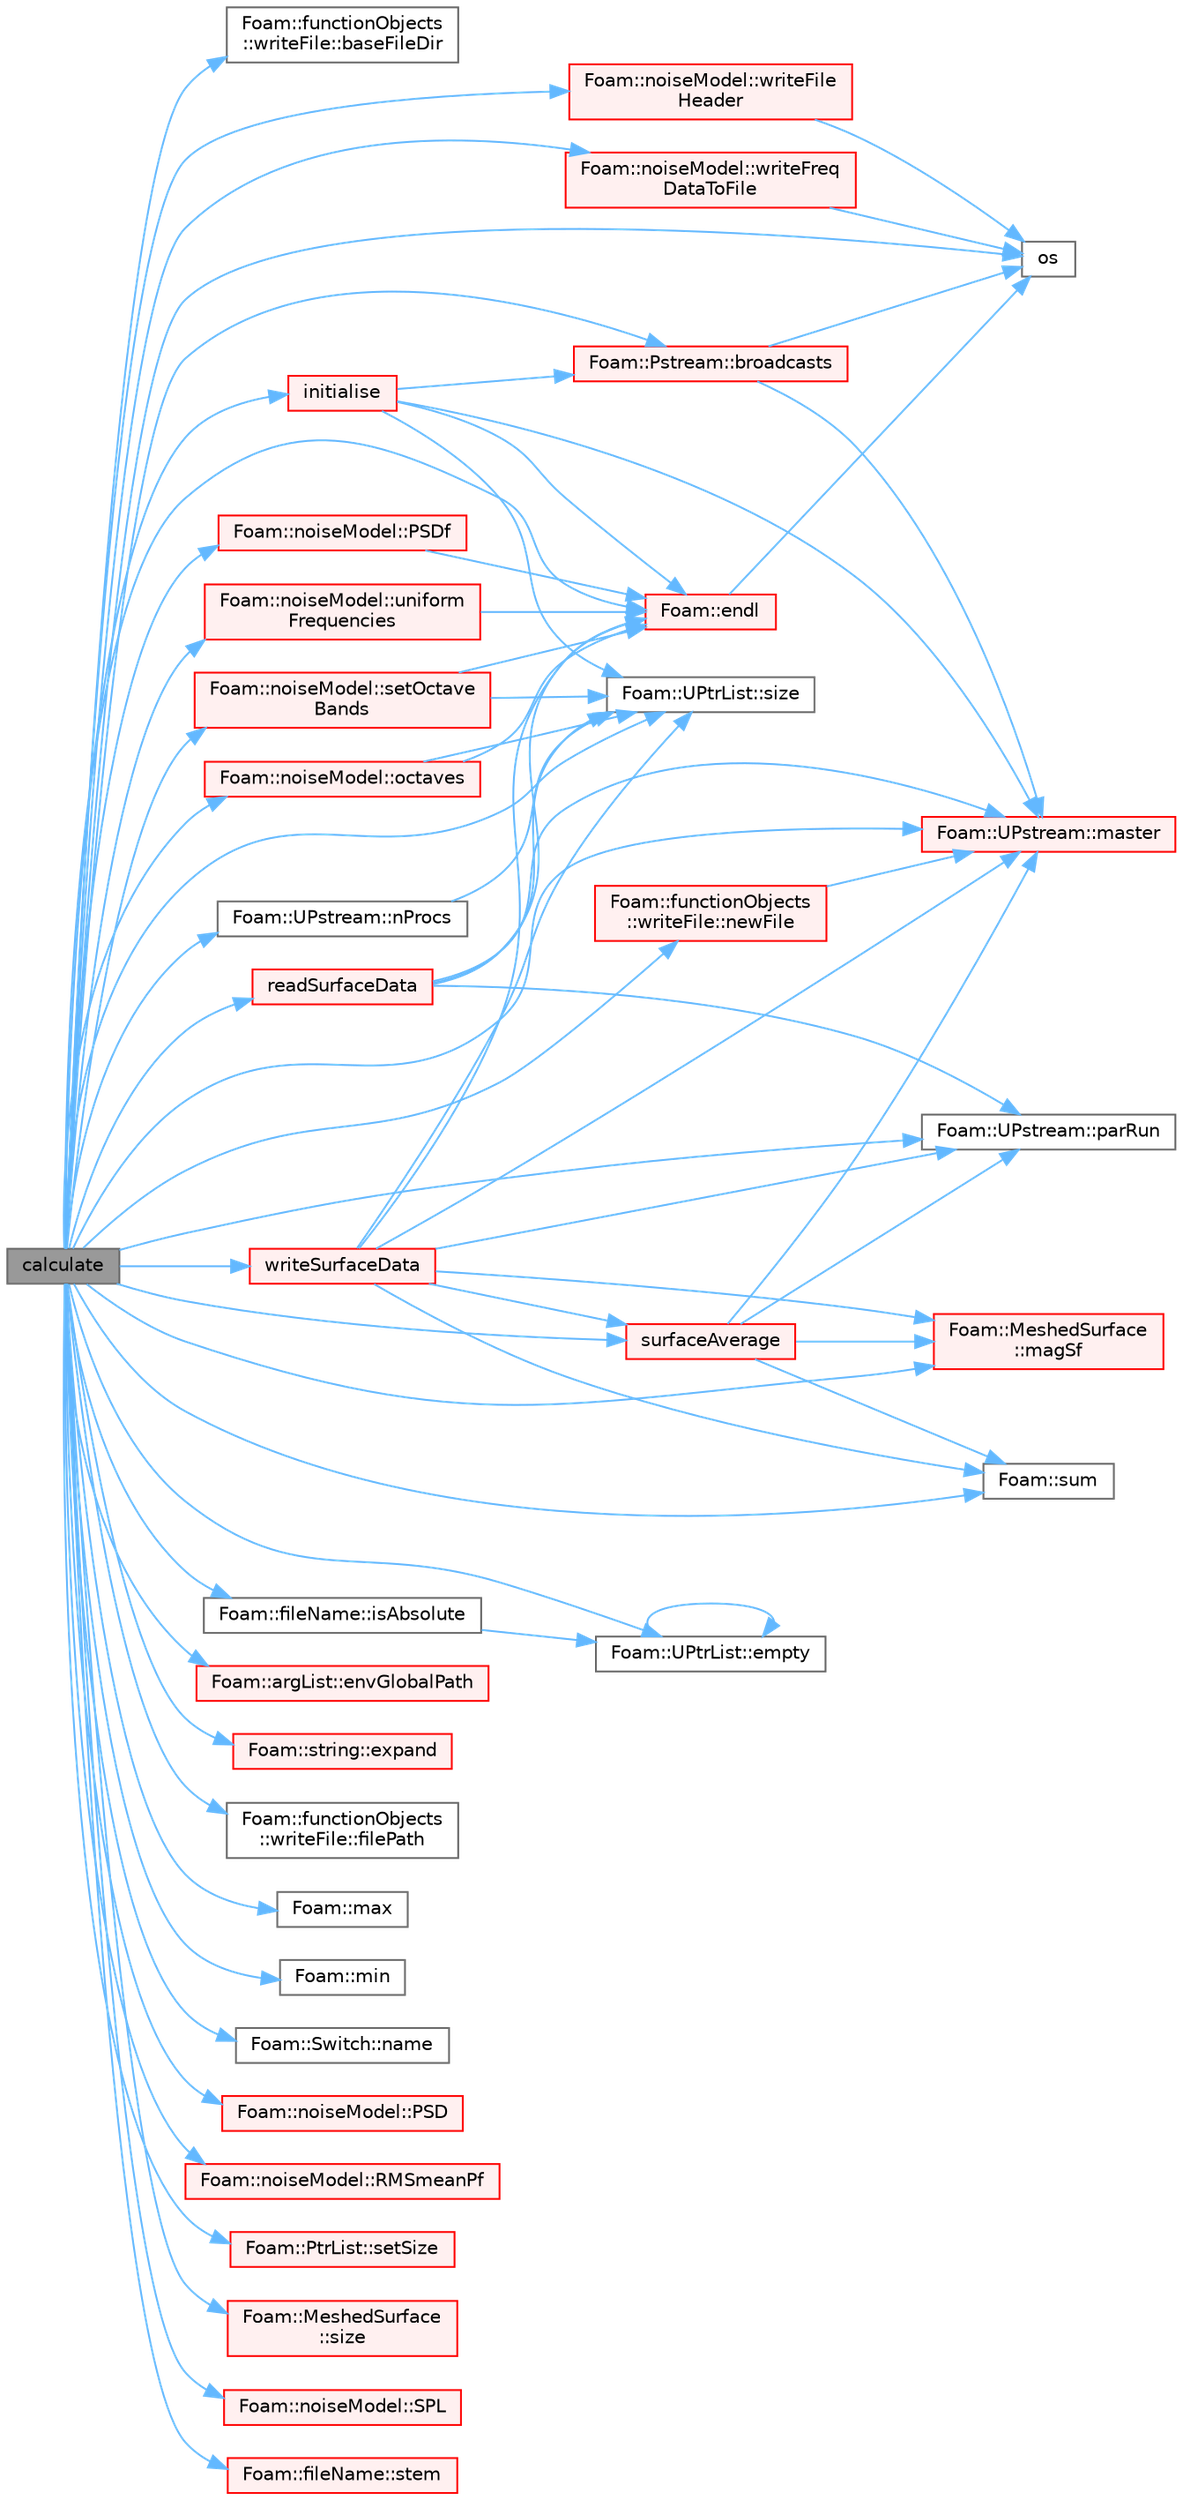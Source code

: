 digraph "calculate"
{
 // LATEX_PDF_SIZE
  bgcolor="transparent";
  edge [fontname=Helvetica,fontsize=10,labelfontname=Helvetica,labelfontsize=10];
  node [fontname=Helvetica,fontsize=10,shape=box,height=0.2,width=0.4];
  rankdir="LR";
  Node1 [id="Node000001",label="calculate",height=0.2,width=0.4,color="gray40", fillcolor="grey60", style="filled", fontcolor="black",tooltip=" "];
  Node1 -> Node2 [id="edge1_Node000001_Node000002",color="steelblue1",style="solid",tooltip=" "];
  Node2 [id="Node000002",label="Foam::functionObjects\l::writeFile::baseFileDir",height=0.2,width=0.4,color="grey40", fillcolor="white", style="filled",URL="$classFoam_1_1functionObjects_1_1writeFile.html#a1af3f7eab05afefbe183df0b5b0c1b20",tooltip=" "];
  Node1 -> Node3 [id="edge2_Node000001_Node000003",color="steelblue1",style="solid",tooltip=" "];
  Node3 [id="Node000003",label="Foam::Pstream::broadcasts",height=0.2,width=0.4,color="red", fillcolor="#FFF0F0", style="filled",URL="$classFoam_1_1Pstream.html#afa7a0d461e6372ade669201afce0e1c3",tooltip=" "];
  Node3 -> Node9 [id="edge3_Node000003_Node000009",color="steelblue1",style="solid",tooltip=" "];
  Node9 [id="Node000009",label="Foam::UPstream::master",height=0.2,width=0.4,color="red", fillcolor="#FFF0F0", style="filled",URL="$classFoam_1_1UPstream.html#a60159c36fcc2e247e0cb24b89914f1e4",tooltip=" "];
  Node3 -> Node11 [id="edge4_Node000003_Node000011",color="steelblue1",style="solid",tooltip=" "];
  Node11 [id="Node000011",label="os",height=0.2,width=0.4,color="grey40", fillcolor="white", style="filled",URL="$faMeshWriteEdgesOBJ_8H.html#abea05d50bd7259b44f2002c0382ba13e",tooltip=" "];
  Node1 -> Node13 [id="edge5_Node000001_Node000013",color="steelblue1",style="solid",tooltip=" "];
  Node13 [id="Node000013",label="Foam::UPtrList::empty",height=0.2,width=0.4,color="grey40", fillcolor="white", style="filled",URL="$classFoam_1_1UPtrList.html#a3f6fc5de06a318920d84f3c3742db07f",tooltip=" "];
  Node13 -> Node13 [id="edge6_Node000013_Node000013",color="steelblue1",style="solid",tooltip=" "];
  Node1 -> Node14 [id="edge7_Node000001_Node000014",color="steelblue1",style="solid",tooltip=" "];
  Node14 [id="Node000014",label="Foam::endl",height=0.2,width=0.4,color="red", fillcolor="#FFF0F0", style="filled",URL="$namespaceFoam.html#a7d5eca45a323264dc5fe811500ebda47",tooltip=" "];
  Node14 -> Node11 [id="edge8_Node000014_Node000011",color="steelblue1",style="solid",tooltip=" "];
  Node1 -> Node17 [id="edge9_Node000001_Node000017",color="steelblue1",style="solid",tooltip=" "];
  Node17 [id="Node000017",label="Foam::argList::envGlobalPath",height=0.2,width=0.4,color="red", fillcolor="#FFF0F0", style="filled",URL="$classFoam_1_1argList.html#a420bbc7af431d7760a39ddc479f23b89",tooltip=" "];
  Node1 -> Node21 [id="edge10_Node000001_Node000021",color="steelblue1",style="solid",tooltip=" "];
  Node21 [id="Node000021",label="Foam::string::expand",height=0.2,width=0.4,color="red", fillcolor="#FFF0F0", style="filled",URL="$classFoam_1_1string.html#a99762e1bec412804aad30b9752abbac2",tooltip=" "];
  Node1 -> Node25 [id="edge11_Node000001_Node000025",color="steelblue1",style="solid",tooltip=" "];
  Node25 [id="Node000025",label="Foam::functionObjects\l::writeFile::filePath",height=0.2,width=0.4,color="grey40", fillcolor="white", style="filled",URL="$classFoam_1_1functionObjects_1_1writeFile.html#add2ec7f7a26b72f6e6355515a1b6e9f0",tooltip=" "];
  Node1 -> Node26 [id="edge12_Node000001_Node000026",color="steelblue1",style="solid",tooltip=" "];
  Node26 [id="Node000026",label="initialise",height=0.2,width=0.4,color="red", fillcolor="#FFF0F0", style="filled",URL="$classFoam_1_1noiseModels_1_1surfaceNoise.html#a12e93a7372f50d58498e5eeb69cf3199",tooltip=" "];
  Node26 -> Node3 [id="edge13_Node000026_Node000003",color="steelblue1",style="solid",tooltip=" "];
  Node26 -> Node14 [id="edge14_Node000026_Node000014",color="steelblue1",style="solid",tooltip=" "];
  Node26 -> Node9 [id="edge15_Node000026_Node000009",color="steelblue1",style="solid",tooltip=" "];
  Node26 -> Node8 [id="edge16_Node000026_Node000008",color="steelblue1",style="solid",tooltip=" "];
  Node8 [id="Node000008",label="Foam::UPtrList::size",height=0.2,width=0.4,color="grey40", fillcolor="white", style="filled",URL="$classFoam_1_1UPtrList.html#a95603446b248fe1ecf5dc59bcc2eaff0",tooltip=" "];
  Node1 -> Node45 [id="edge17_Node000001_Node000045",color="steelblue1",style="solid",tooltip=" "];
  Node45 [id="Node000045",label="Foam::fileName::isAbsolute",height=0.2,width=0.4,color="grey40", fillcolor="white", style="filled",URL="$classFoam_1_1fileName.html#aec8dd0298b81d62cd08c834fcda29791",tooltip=" "];
  Node45 -> Node13 [id="edge18_Node000045_Node000013",color="steelblue1",style="solid",tooltip=" "];
  Node1 -> Node46 [id="edge19_Node000001_Node000046",color="steelblue1",style="solid",tooltip=" "];
  Node46 [id="Node000046",label="Foam::MeshedSurface\l::magSf",height=0.2,width=0.4,color="red", fillcolor="#FFF0F0", style="filled",URL="$classFoam_1_1MeshedSurface.html#a4f358efe6899c50ed73945d8f824058a",tooltip=" "];
  Node1 -> Node9 [id="edge20_Node000001_Node000009",color="steelblue1",style="solid",tooltip=" "];
  Node1 -> Node48 [id="edge21_Node000001_Node000048",color="steelblue1",style="solid",tooltip=" "];
  Node48 [id="Node000048",label="Foam::max",height=0.2,width=0.4,color="grey40", fillcolor="white", style="filled",URL="$namespaceFoam.html#a0e0c00c14acbabe88eec56a8b0fa2806",tooltip=" "];
  Node1 -> Node49 [id="edge22_Node000001_Node000049",color="steelblue1",style="solid",tooltip=" "];
  Node49 [id="Node000049",label="Foam::min",height=0.2,width=0.4,color="grey40", fillcolor="white", style="filled",URL="$namespaceFoam.html#a96b65441175bbfb9a869045dc05fb0b9",tooltip=" "];
  Node1 -> Node50 [id="edge23_Node000001_Node000050",color="steelblue1",style="solid",tooltip=" "];
  Node50 [id="Node000050",label="Foam::Switch::name",height=0.2,width=0.4,color="grey40", fillcolor="white", style="filled",URL="$classFoam_1_1Switch.html#a96e8738dfa01e8f41f020aa15fa757f6",tooltip=" "];
  Node1 -> Node51 [id="edge24_Node000001_Node000051",color="steelblue1",style="solid",tooltip=" "];
  Node51 [id="Node000051",label="Foam::functionObjects\l::writeFile::newFile",height=0.2,width=0.4,color="red", fillcolor="#FFF0F0", style="filled",URL="$classFoam_1_1functionObjects_1_1writeFile.html#a8d302f7062779492dee6fe591c1a9406",tooltip=" "];
  Node51 -> Node9 [id="edge25_Node000051_Node000009",color="steelblue1",style="solid",tooltip=" "];
  Node1 -> Node7 [id="edge26_Node000001_Node000007",color="steelblue1",style="solid",tooltip=" "];
  Node7 [id="Node000007",label="Foam::UPstream::nProcs",height=0.2,width=0.4,color="grey40", fillcolor="white", style="filled",URL="$classFoam_1_1UPstream.html#a7db00ff752d312e8138599b99537f5e4",tooltip=" "];
  Node7 -> Node8 [id="edge27_Node000007_Node000008",color="steelblue1",style="solid",tooltip=" "];
  Node1 -> Node58 [id="edge28_Node000001_Node000058",color="steelblue1",style="solid",tooltip=" "];
  Node58 [id="Node000058",label="Foam::noiseModel::octaves",height=0.2,width=0.4,color="red", fillcolor="#FFF0F0", style="filled",URL="$classFoam_1_1noiseModel.html#a168ed93a3b05545517d64bb05880d566",tooltip=" "];
  Node58 -> Node14 [id="edge29_Node000058_Node000014",color="steelblue1",style="solid",tooltip=" "];
  Node58 -> Node8 [id="edge30_Node000058_Node000008",color="steelblue1",style="solid",tooltip=" "];
  Node1 -> Node11 [id="edge31_Node000001_Node000011",color="steelblue1",style="solid",tooltip=" "];
  Node1 -> Node64 [id="edge32_Node000001_Node000064",color="steelblue1",style="solid",tooltip=" "];
  Node64 [id="Node000064",label="Foam::UPstream::parRun",height=0.2,width=0.4,color="grey40", fillcolor="white", style="filled",URL="$classFoam_1_1UPstream.html#afb8def01c77f71ab69d0bf95b9fb0321",tooltip=" "];
  Node1 -> Node65 [id="edge33_Node000001_Node000065",color="steelblue1",style="solid",tooltip=" "];
  Node65 [id="Node000065",label="Foam::noiseModel::PSD",height=0.2,width=0.4,color="red", fillcolor="#FFF0F0", style="filled",URL="$classFoam_1_1noiseModel.html#a2d5aec7d7e3bc8e7933a311d77c39c1f",tooltip=" "];
  Node1 -> Node70 [id="edge34_Node000001_Node000070",color="steelblue1",style="solid",tooltip=" "];
  Node70 [id="Node000070",label="Foam::noiseModel::PSDf",height=0.2,width=0.4,color="red", fillcolor="#FFF0F0", style="filled",URL="$classFoam_1_1noiseModel.html#ad0b40bb8e24957cb7d3a24e40cf9ff46",tooltip=" "];
  Node70 -> Node14 [id="edge35_Node000070_Node000014",color="steelblue1",style="solid",tooltip=" "];
  Node1 -> Node77 [id="edge36_Node000001_Node000077",color="steelblue1",style="solid",tooltip=" "];
  Node77 [id="Node000077",label="readSurfaceData",height=0.2,width=0.4,color="red", fillcolor="#FFF0F0", style="filled",URL="$classFoam_1_1noiseModels_1_1surfaceNoise.html#ad538806e1d9436dc54e78a760ffa5572",tooltip=" "];
  Node77 -> Node14 [id="edge37_Node000077_Node000014",color="steelblue1",style="solid",tooltip=" "];
  Node77 -> Node9 [id="edge38_Node000077_Node000009",color="steelblue1",style="solid",tooltip=" "];
  Node77 -> Node64 [id="edge39_Node000077_Node000064",color="steelblue1",style="solid",tooltip=" "];
  Node77 -> Node8 [id="edge40_Node000077_Node000008",color="steelblue1",style="solid",tooltip=" "];
  Node1 -> Node89 [id="edge41_Node000001_Node000089",color="steelblue1",style="solid",tooltip=" "];
  Node89 [id="Node000089",label="Foam::noiseModel::RMSmeanPf",height=0.2,width=0.4,color="red", fillcolor="#FFF0F0", style="filled",URL="$classFoam_1_1noiseModel.html#a1f0305d3261739a063092619f2e6f9a1",tooltip=" "];
  Node1 -> Node92 [id="edge42_Node000001_Node000092",color="steelblue1",style="solid",tooltip=" "];
  Node92 [id="Node000092",label="Foam::noiseModel::setOctave\lBands",height=0.2,width=0.4,color="red", fillcolor="#FFF0F0", style="filled",URL="$classFoam_1_1noiseModel.html#a671311bf3e9306f916b93de639ead034",tooltip=" "];
  Node92 -> Node14 [id="edge43_Node000092_Node000014",color="steelblue1",style="solid",tooltip=" "];
  Node92 -> Node8 [id="edge44_Node000092_Node000008",color="steelblue1",style="solid",tooltip=" "];
  Node1 -> Node100 [id="edge45_Node000001_Node000100",color="steelblue1",style="solid",tooltip=" "];
  Node100 [id="Node000100",label="Foam::PtrList::setSize",height=0.2,width=0.4,color="red", fillcolor="#FFF0F0", style="filled",URL="$classFoam_1_1PtrList.html#a69101c7616426ea26b33577a730b73e8",tooltip=" "];
  Node1 -> Node101 [id="edge46_Node000001_Node000101",color="steelblue1",style="solid",tooltip=" "];
  Node101 [id="Node000101",label="Foam::MeshedSurface\l::size",height=0.2,width=0.4,color="red", fillcolor="#FFF0F0", style="filled",URL="$classFoam_1_1MeshedSurface.html#a9facbf0a118d395c89884e45a5ca4e4b",tooltip=" "];
  Node1 -> Node8 [id="edge47_Node000001_Node000008",color="steelblue1",style="solid",tooltip=" "];
  Node1 -> Node103 [id="edge48_Node000001_Node000103",color="steelblue1",style="solid",tooltip=" "];
  Node103 [id="Node000103",label="Foam::noiseModel::SPL",height=0.2,width=0.4,color="red", fillcolor="#FFF0F0", style="filled",URL="$classFoam_1_1noiseModel.html#a88f5579434406dc8800f27cff3c34574",tooltip=" "];
  Node1 -> Node106 [id="edge49_Node000001_Node000106",color="steelblue1",style="solid",tooltip=" "];
  Node106 [id="Node000106",label="Foam::fileName::stem",height=0.2,width=0.4,color="red", fillcolor="#FFF0F0", style="filled",URL="$classFoam_1_1fileName.html#aac9b97fd468bcb5dea7cc9b4be4e1765",tooltip=" "];
  Node1 -> Node108 [id="edge50_Node000001_Node000108",color="steelblue1",style="solid",tooltip=" "];
  Node108 [id="Node000108",label="Foam::sum",height=0.2,width=0.4,color="grey40", fillcolor="white", style="filled",URL="$namespaceFoam.html#a2cd7d5e4cff6c81c1d5cb871bd572b18",tooltip=" "];
  Node1 -> Node109 [id="edge51_Node000001_Node000109",color="steelblue1",style="solid",tooltip=" "];
  Node109 [id="Node000109",label="surfaceAverage",height=0.2,width=0.4,color="red", fillcolor="#FFF0F0", style="filled",URL="$classFoam_1_1noiseModels_1_1surfaceNoise.html#a32e86a1a7a177c116a4460449527901b",tooltip=" "];
  Node109 -> Node46 [id="edge52_Node000109_Node000046",color="steelblue1",style="solid",tooltip=" "];
  Node109 -> Node9 [id="edge53_Node000109_Node000009",color="steelblue1",style="solid",tooltip=" "];
  Node109 -> Node64 [id="edge54_Node000109_Node000064",color="steelblue1",style="solid",tooltip=" "];
  Node109 -> Node108 [id="edge55_Node000109_Node000108",color="steelblue1",style="solid",tooltip=" "];
  Node1 -> Node110 [id="edge56_Node000001_Node000110",color="steelblue1",style="solid",tooltip=" "];
  Node110 [id="Node000110",label="Foam::noiseModel::uniform\lFrequencies",height=0.2,width=0.4,color="red", fillcolor="#FFF0F0", style="filled",URL="$classFoam_1_1noiseModel.html#a032960a2db5c6df3d30af8585dc71c47",tooltip=" "];
  Node110 -> Node14 [id="edge57_Node000110_Node000014",color="steelblue1",style="solid",tooltip=" "];
  Node1 -> Node112 [id="edge58_Node000001_Node000112",color="steelblue1",style="solid",tooltip=" "];
  Node112 [id="Node000112",label="Foam::noiseModel::writeFile\lHeader",height=0.2,width=0.4,color="red", fillcolor="#FFF0F0", style="filled",URL="$classFoam_1_1noiseModel.html#aac3e6c5c26d47169a94934e762afa2eb",tooltip=" "];
  Node112 -> Node11 [id="edge59_Node000112_Node000011",color="steelblue1",style="solid",tooltip=" "];
  Node1 -> Node114 [id="edge60_Node000001_Node000114",color="steelblue1",style="solid",tooltip=" "];
  Node114 [id="Node000114",label="Foam::noiseModel::writeFreq\lDataToFile",height=0.2,width=0.4,color="red", fillcolor="#FFF0F0", style="filled",URL="$classFoam_1_1noiseModel.html#aef9d239d1f0672353c39e3e0af0f24b0",tooltip=" "];
  Node114 -> Node11 [id="edge61_Node000114_Node000011",color="steelblue1",style="solid",tooltip=" "];
  Node1 -> Node115 [id="edge62_Node000001_Node000115",color="steelblue1",style="solid",tooltip=" "];
  Node115 [id="Node000115",label="writeSurfaceData",height=0.2,width=0.4,color="red", fillcolor="#FFF0F0", style="filled",URL="$classFoam_1_1noiseModels_1_1surfaceNoise.html#afdde5d77b42e7ed335f03f05c2b4757f",tooltip=" "];
  Node115 -> Node14 [id="edge63_Node000115_Node000014",color="steelblue1",style="solid",tooltip=" "];
  Node115 -> Node46 [id="edge64_Node000115_Node000046",color="steelblue1",style="solid",tooltip=" "];
  Node115 -> Node9 [id="edge65_Node000115_Node000009",color="steelblue1",style="solid",tooltip=" "];
  Node115 -> Node64 [id="edge66_Node000115_Node000064",color="steelblue1",style="solid",tooltip=" "];
  Node115 -> Node8 [id="edge67_Node000115_Node000008",color="steelblue1",style="solid",tooltip=" "];
  Node115 -> Node108 [id="edge68_Node000115_Node000108",color="steelblue1",style="solid",tooltip=" "];
  Node115 -> Node109 [id="edge69_Node000115_Node000109",color="steelblue1",style="solid",tooltip=" "];
}
